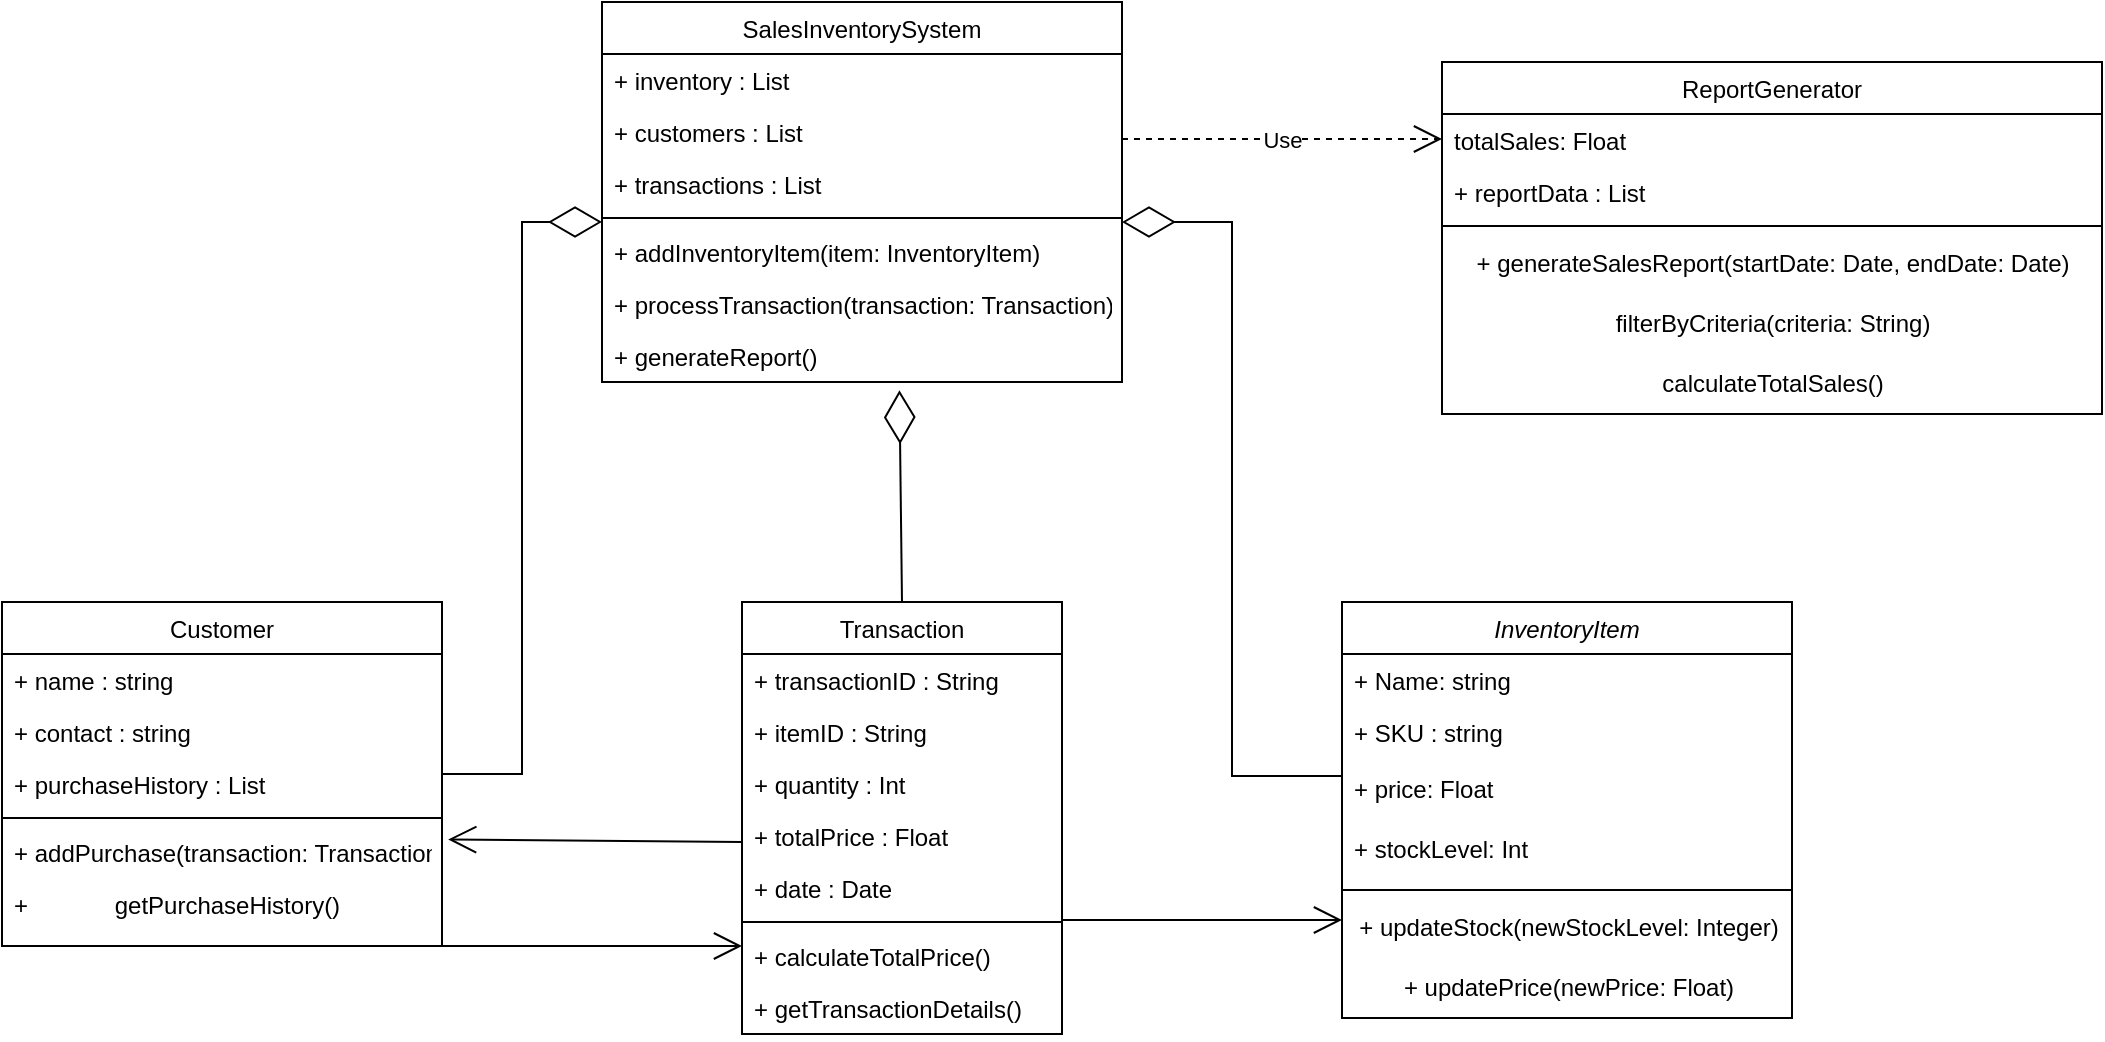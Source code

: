 <mxfile version="21.1.2" type="device">
  <diagram id="C5RBs43oDa-KdzZeNtuy" name="Page-1">
    <mxGraphModel dx="1949" dy="2160" grid="1" gridSize="10" guides="1" tooltips="1" connect="1" arrows="1" fold="1" page="1" pageScale="1" pageWidth="827" pageHeight="1169" math="0" shadow="0">
      <root>
        <mxCell id="WIyWlLk6GJQsqaUBKTNV-0" />
        <mxCell id="WIyWlLk6GJQsqaUBKTNV-1" parent="WIyWlLk6GJQsqaUBKTNV-0" />
        <mxCell id="JrtVNSeBOB1veDNRN-Ja-3" value="Customer" style="swimlane;fontStyle=0;align=center;verticalAlign=top;childLayout=stackLayout;horizontal=1;startSize=26;horizontalStack=0;resizeParent=1;resizeLast=0;collapsible=1;marginBottom=0;rounded=0;shadow=0;strokeWidth=1;" vertex="1" parent="WIyWlLk6GJQsqaUBKTNV-1">
          <mxGeometry x="10" y="-860" width="220" height="172" as="geometry">
            <mxRectangle x="340" y="380" width="170" height="26" as="alternateBounds" />
          </mxGeometry>
        </mxCell>
        <mxCell id="JrtVNSeBOB1veDNRN-Ja-4" value="+ name : string" style="text;align=left;verticalAlign=top;spacingLeft=4;spacingRight=4;overflow=hidden;rotatable=0;points=[[0,0.5],[1,0.5]];portConstraint=eastwest;" vertex="1" parent="JrtVNSeBOB1veDNRN-Ja-3">
          <mxGeometry y="26" width="220" height="26" as="geometry" />
        </mxCell>
        <mxCell id="JrtVNSeBOB1veDNRN-Ja-30" value="+ contact : string" style="text;align=left;verticalAlign=top;spacingLeft=4;spacingRight=4;overflow=hidden;rotatable=0;points=[[0,0.5],[1,0.5]];portConstraint=eastwest;" vertex="1" parent="JrtVNSeBOB1veDNRN-Ja-3">
          <mxGeometry y="52" width="220" height="26" as="geometry" />
        </mxCell>
        <mxCell id="JrtVNSeBOB1veDNRN-Ja-31" value="+ purchaseHistory : List" style="text;align=left;verticalAlign=top;spacingLeft=4;spacingRight=4;overflow=hidden;rotatable=0;points=[[0,0.5],[1,0.5]];portConstraint=eastwest;" vertex="1" parent="JrtVNSeBOB1veDNRN-Ja-3">
          <mxGeometry y="78" width="220" height="26" as="geometry" />
        </mxCell>
        <mxCell id="JrtVNSeBOB1veDNRN-Ja-5" value="" style="line;html=1;strokeWidth=1;align=left;verticalAlign=middle;spacingTop=-1;spacingLeft=3;spacingRight=3;rotatable=0;labelPosition=right;points=[];portConstraint=eastwest;" vertex="1" parent="JrtVNSeBOB1veDNRN-Ja-3">
          <mxGeometry y="104" width="220" height="8" as="geometry" />
        </mxCell>
        <mxCell id="JrtVNSeBOB1veDNRN-Ja-40" value="+ addPurchase(transaction: Transaction)" style="text;align=left;verticalAlign=top;spacingLeft=4;spacingRight=4;overflow=hidden;rotatable=0;points=[[0,0.5],[1,0.5]];portConstraint=eastwest;" vertex="1" parent="JrtVNSeBOB1veDNRN-Ja-3">
          <mxGeometry y="112" width="220" height="26" as="geometry" />
        </mxCell>
        <mxCell id="JrtVNSeBOB1veDNRN-Ja-41" value="+             getPurchaseHistory()" style="text;align=left;verticalAlign=top;spacingLeft=4;spacingRight=4;overflow=hidden;rotatable=0;points=[[0,0.5],[1,0.5]];portConstraint=eastwest;" vertex="1" parent="JrtVNSeBOB1veDNRN-Ja-3">
          <mxGeometry y="138" width="220" height="26" as="geometry" />
        </mxCell>
        <mxCell id="JrtVNSeBOB1veDNRN-Ja-6" value="InventoryItem" style="swimlane;fontStyle=2;align=center;verticalAlign=top;childLayout=stackLayout;horizontal=1;startSize=26;horizontalStack=0;resizeParent=1;resizeLast=0;collapsible=1;marginBottom=0;rounded=0;shadow=0;strokeWidth=1;" vertex="1" parent="WIyWlLk6GJQsqaUBKTNV-1">
          <mxGeometry x="680" y="-860" width="225" height="208" as="geometry">
            <mxRectangle x="230" y="140" width="160" height="26" as="alternateBounds" />
          </mxGeometry>
        </mxCell>
        <mxCell id="JrtVNSeBOB1veDNRN-Ja-7" value="+ Name: string" style="text;align=left;verticalAlign=top;spacingLeft=4;spacingRight=4;overflow=hidden;rotatable=0;points=[[0,0.5],[1,0.5]];portConstraint=eastwest;" vertex="1" parent="JrtVNSeBOB1veDNRN-Ja-6">
          <mxGeometry y="26" width="225" height="26" as="geometry" />
        </mxCell>
        <mxCell id="JrtVNSeBOB1veDNRN-Ja-8" value="+ SKU : string" style="text;align=left;verticalAlign=top;spacingLeft=4;spacingRight=4;overflow=hidden;rotatable=0;points=[[0,0.5],[1,0.5]];portConstraint=eastwest;rounded=0;shadow=0;html=0;" vertex="1" parent="JrtVNSeBOB1veDNRN-Ja-6">
          <mxGeometry y="52" width="225" height="28" as="geometry" />
        </mxCell>
        <mxCell id="JrtVNSeBOB1veDNRN-Ja-9" value="+ price: Float" style="text;align=left;verticalAlign=top;spacingLeft=4;spacingRight=4;overflow=hidden;rotatable=0;points=[[0,0.5],[1,0.5]];portConstraint=eastwest;rounded=0;shadow=0;html=0;" vertex="1" parent="JrtVNSeBOB1veDNRN-Ja-6">
          <mxGeometry y="80" width="225" height="30" as="geometry" />
        </mxCell>
        <mxCell id="JrtVNSeBOB1veDNRN-Ja-10" value="+ stockLevel: Int" style="text;align=left;verticalAlign=top;spacingLeft=4;spacingRight=4;overflow=hidden;rotatable=0;points=[[0,0.5],[1,0.5]];portConstraint=eastwest;" vertex="1" parent="JrtVNSeBOB1veDNRN-Ja-6">
          <mxGeometry y="110" width="225" height="30" as="geometry" />
        </mxCell>
        <mxCell id="JrtVNSeBOB1veDNRN-Ja-11" value="" style="line;html=1;strokeWidth=1;align=left;verticalAlign=middle;spacingTop=-1;spacingLeft=3;spacingRight=3;rotatable=0;labelPosition=right;points=[];portConstraint=eastwest;" vertex="1" parent="JrtVNSeBOB1veDNRN-Ja-6">
          <mxGeometry y="140" width="225" height="8" as="geometry" />
        </mxCell>
        <mxCell id="JrtVNSeBOB1veDNRN-Ja-38" value="+ updateStock(newStockLevel: Integer)" style="text;html=1;align=center;verticalAlign=middle;resizable=0;points=[];autosize=1;strokeColor=none;fillColor=none;" vertex="1" parent="JrtVNSeBOB1veDNRN-Ja-6">
          <mxGeometry y="148" width="225" height="30" as="geometry" />
        </mxCell>
        <mxCell id="JrtVNSeBOB1veDNRN-Ja-39" value="+ updatePrice(newPrice: Float)" style="text;html=1;align=center;verticalAlign=middle;resizable=0;points=[];autosize=1;strokeColor=none;fillColor=none;" vertex="1" parent="JrtVNSeBOB1veDNRN-Ja-6">
          <mxGeometry y="178" width="225" height="30" as="geometry" />
        </mxCell>
        <mxCell id="JrtVNSeBOB1veDNRN-Ja-12" value="SalesInventorySystem" style="swimlane;fontStyle=0;align=center;verticalAlign=top;childLayout=stackLayout;horizontal=1;startSize=26;horizontalStack=0;resizeParent=1;resizeLast=0;collapsible=1;marginBottom=0;rounded=0;shadow=0;strokeWidth=1;" vertex="1" parent="WIyWlLk6GJQsqaUBKTNV-1">
          <mxGeometry x="310" y="-1160" width="260" height="190" as="geometry">
            <mxRectangle x="550" y="140" width="160" height="26" as="alternateBounds" />
          </mxGeometry>
        </mxCell>
        <mxCell id="JrtVNSeBOB1veDNRN-Ja-13" value="+ inventory : List" style="text;align=left;verticalAlign=top;spacingLeft=4;spacingRight=4;overflow=hidden;rotatable=0;points=[[0,0.5],[1,0.5]];portConstraint=eastwest;" vertex="1" parent="JrtVNSeBOB1veDNRN-Ja-12">
          <mxGeometry y="26" width="260" height="26" as="geometry" />
        </mxCell>
        <mxCell id="JrtVNSeBOB1veDNRN-Ja-14" value="+ customers : List" style="text;align=left;verticalAlign=top;spacingLeft=4;spacingRight=4;overflow=hidden;rotatable=0;points=[[0,0.5],[1,0.5]];portConstraint=eastwest;rounded=0;shadow=0;html=0;" vertex="1" parent="JrtVNSeBOB1veDNRN-Ja-12">
          <mxGeometry y="52" width="260" height="26" as="geometry" />
        </mxCell>
        <mxCell id="JrtVNSeBOB1veDNRN-Ja-15" value="+ transactions : List" style="text;align=left;verticalAlign=top;spacingLeft=4;spacingRight=4;overflow=hidden;rotatable=0;points=[[0,0.5],[1,0.5]];portConstraint=eastwest;rounded=0;shadow=0;html=0;" vertex="1" parent="JrtVNSeBOB1veDNRN-Ja-12">
          <mxGeometry y="78" width="260" height="26" as="geometry" />
        </mxCell>
        <mxCell id="JrtVNSeBOB1veDNRN-Ja-18" value="" style="line;html=1;strokeWidth=1;align=left;verticalAlign=middle;spacingTop=-1;spacingLeft=3;spacingRight=3;rotatable=0;labelPosition=right;points=[];portConstraint=eastwest;" vertex="1" parent="JrtVNSeBOB1veDNRN-Ja-12">
          <mxGeometry y="104" width="260" height="8" as="geometry" />
        </mxCell>
        <mxCell id="JrtVNSeBOB1veDNRN-Ja-19" value="+ addInventoryItem(item: InventoryItem)" style="text;align=left;verticalAlign=top;spacingLeft=4;spacingRight=4;overflow=hidden;rotatable=0;points=[[0,0.5],[1,0.5]];portConstraint=eastwest;" vertex="1" parent="JrtVNSeBOB1veDNRN-Ja-12">
          <mxGeometry y="112" width="260" height="26" as="geometry" />
        </mxCell>
        <mxCell id="JrtVNSeBOB1veDNRN-Ja-20" value="+ processTransaction(transaction: Transaction)" style="text;align=left;verticalAlign=top;spacingLeft=4;spacingRight=4;overflow=hidden;rotatable=0;points=[[0,0.5],[1,0.5]];portConstraint=eastwest;" vertex="1" parent="JrtVNSeBOB1veDNRN-Ja-12">
          <mxGeometry y="138" width="260" height="26" as="geometry" />
        </mxCell>
        <mxCell id="JrtVNSeBOB1veDNRN-Ja-49" value="+ generateReport()" style="text;align=left;verticalAlign=top;spacingLeft=4;spacingRight=4;overflow=hidden;rotatable=0;points=[[0,0.5],[1,0.5]];portConstraint=eastwest;" vertex="1" parent="JrtVNSeBOB1veDNRN-Ja-12">
          <mxGeometry y="164" width="260" height="26" as="geometry" />
        </mxCell>
        <mxCell id="JrtVNSeBOB1veDNRN-Ja-21" value="ReportGenerator" style="swimlane;fontStyle=0;align=center;verticalAlign=top;childLayout=stackLayout;horizontal=1;startSize=26;horizontalStack=0;resizeParent=1;resizeLast=0;collapsible=1;marginBottom=0;rounded=0;shadow=0;strokeWidth=1;" vertex="1" parent="WIyWlLk6GJQsqaUBKTNV-1">
          <mxGeometry x="730" y="-1130" width="330" height="176" as="geometry">
            <mxRectangle x="130" y="380" width="160" height="26" as="alternateBounds" />
          </mxGeometry>
        </mxCell>
        <mxCell id="JrtVNSeBOB1veDNRN-Ja-22" value="totalSales: Float" style="text;align=left;verticalAlign=top;spacingLeft=4;spacingRight=4;overflow=hidden;rotatable=0;points=[[0,0.5],[1,0.5]];portConstraint=eastwest;" vertex="1" parent="JrtVNSeBOB1veDNRN-Ja-21">
          <mxGeometry y="26" width="330" height="26" as="geometry" />
        </mxCell>
        <mxCell id="JrtVNSeBOB1veDNRN-Ja-23" value="+ reportData : List" style="text;align=left;verticalAlign=top;spacingLeft=4;spacingRight=4;overflow=hidden;rotatable=0;points=[[0,0.5],[1,0.5]];portConstraint=eastwest;rounded=0;shadow=0;html=0;" vertex="1" parent="JrtVNSeBOB1veDNRN-Ja-21">
          <mxGeometry y="52" width="330" height="26" as="geometry" />
        </mxCell>
        <mxCell id="JrtVNSeBOB1veDNRN-Ja-24" value="" style="line;html=1;strokeWidth=1;align=left;verticalAlign=middle;spacingTop=-1;spacingLeft=3;spacingRight=3;rotatable=0;labelPosition=right;points=[];portConstraint=eastwest;" vertex="1" parent="JrtVNSeBOB1veDNRN-Ja-21">
          <mxGeometry y="78" width="330" height="8" as="geometry" />
        </mxCell>
        <mxCell id="JrtVNSeBOB1veDNRN-Ja-34" value="+ generateSalesReport(startDate: Date, endDate: Date)" style="text;html=1;align=center;verticalAlign=middle;resizable=0;points=[];autosize=1;strokeColor=none;fillColor=none;" vertex="1" parent="JrtVNSeBOB1veDNRN-Ja-21">
          <mxGeometry y="86" width="330" height="30" as="geometry" />
        </mxCell>
        <mxCell id="JrtVNSeBOB1veDNRN-Ja-46" value="filterByCriteria(criteria: String)" style="text;html=1;align=center;verticalAlign=middle;resizable=0;points=[];autosize=1;strokeColor=none;fillColor=none;" vertex="1" parent="JrtVNSeBOB1veDNRN-Ja-21">
          <mxGeometry y="116" width="330" height="30" as="geometry" />
        </mxCell>
        <mxCell id="JrtVNSeBOB1veDNRN-Ja-48" value="calculateTotalSales()" style="text;html=1;align=center;verticalAlign=middle;resizable=0;points=[];autosize=1;strokeColor=none;fillColor=none;" vertex="1" parent="JrtVNSeBOB1veDNRN-Ja-21">
          <mxGeometry y="146" width="330" height="30" as="geometry" />
        </mxCell>
        <mxCell id="JrtVNSeBOB1veDNRN-Ja-27" value="Transaction" style="swimlane;fontStyle=0;align=center;verticalAlign=top;childLayout=stackLayout;horizontal=1;startSize=26;horizontalStack=0;resizeParent=1;resizeLast=0;collapsible=1;marginBottom=0;rounded=0;shadow=0;strokeWidth=1;" vertex="1" parent="WIyWlLk6GJQsqaUBKTNV-1">
          <mxGeometry x="380" y="-860" width="160" height="216" as="geometry">
            <mxRectangle x="340" y="380" width="170" height="26" as="alternateBounds" />
          </mxGeometry>
        </mxCell>
        <mxCell id="JrtVNSeBOB1veDNRN-Ja-28" value="+ transactionID : String " style="text;align=left;verticalAlign=top;spacingLeft=4;spacingRight=4;overflow=hidden;rotatable=0;points=[[0,0.5],[1,0.5]];portConstraint=eastwest;" vertex="1" parent="JrtVNSeBOB1veDNRN-Ja-27">
          <mxGeometry y="26" width="160" height="26" as="geometry" />
        </mxCell>
        <mxCell id="JrtVNSeBOB1veDNRN-Ja-35" value="+ itemID : String" style="text;align=left;verticalAlign=top;spacingLeft=4;spacingRight=4;overflow=hidden;rotatable=0;points=[[0,0.5],[1,0.5]];portConstraint=eastwest;" vertex="1" parent="JrtVNSeBOB1veDNRN-Ja-27">
          <mxGeometry y="52" width="160" height="26" as="geometry" />
        </mxCell>
        <mxCell id="JrtVNSeBOB1veDNRN-Ja-36" value="+ quantity : Int" style="text;align=left;verticalAlign=top;spacingLeft=4;spacingRight=4;overflow=hidden;rotatable=0;points=[[0,0.5],[1,0.5]];portConstraint=eastwest;" vertex="1" parent="JrtVNSeBOB1veDNRN-Ja-27">
          <mxGeometry y="78" width="160" height="26" as="geometry" />
        </mxCell>
        <mxCell id="JrtVNSeBOB1veDNRN-Ja-37" value="+ totalPrice : Float" style="text;align=left;verticalAlign=top;spacingLeft=4;spacingRight=4;overflow=hidden;rotatable=0;points=[[0,0.5],[1,0.5]];portConstraint=eastwest;" vertex="1" parent="JrtVNSeBOB1veDNRN-Ja-27">
          <mxGeometry y="104" width="160" height="26" as="geometry" />
        </mxCell>
        <mxCell id="JrtVNSeBOB1veDNRN-Ja-42" value="+ date : Date" style="text;align=left;verticalAlign=top;spacingLeft=4;spacingRight=4;overflow=hidden;rotatable=0;points=[[0,0.5],[1,0.5]];portConstraint=eastwest;" vertex="1" parent="JrtVNSeBOB1veDNRN-Ja-27">
          <mxGeometry y="130" width="160" height="26" as="geometry" />
        </mxCell>
        <mxCell id="JrtVNSeBOB1veDNRN-Ja-45" value="" style="line;html=1;strokeWidth=1;align=left;verticalAlign=middle;spacingTop=-1;spacingLeft=3;spacingRight=3;rotatable=0;labelPosition=right;points=[];portConstraint=eastwest;" vertex="1" parent="JrtVNSeBOB1veDNRN-Ja-27">
          <mxGeometry y="156" width="160" height="8" as="geometry" />
        </mxCell>
        <mxCell id="JrtVNSeBOB1veDNRN-Ja-43" value="+ calculateTotalPrice()" style="text;align=left;verticalAlign=top;spacingLeft=4;spacingRight=4;overflow=hidden;rotatable=0;points=[[0,0.5],[1,0.5]];portConstraint=eastwest;" vertex="1" parent="JrtVNSeBOB1veDNRN-Ja-27">
          <mxGeometry y="164" width="160" height="26" as="geometry" />
        </mxCell>
        <mxCell id="JrtVNSeBOB1veDNRN-Ja-44" value="+ getTransactionDetails()" style="text;align=left;verticalAlign=top;spacingLeft=4;spacingRight=4;overflow=hidden;rotatable=0;points=[[0,0.5],[1,0.5]];portConstraint=eastwest;" vertex="1" parent="JrtVNSeBOB1veDNRN-Ja-27">
          <mxGeometry y="190" width="160" height="26" as="geometry" />
        </mxCell>
        <mxCell id="JrtVNSeBOB1veDNRN-Ja-51" value="" style="endArrow=open;endFill=1;endSize=12;html=1;rounded=0;" edge="1" parent="WIyWlLk6GJQsqaUBKTNV-1">
          <mxGeometry width="160" relative="1" as="geometry">
            <mxPoint x="230" y="-688" as="sourcePoint" />
            <mxPoint x="380" y="-688" as="targetPoint" />
          </mxGeometry>
        </mxCell>
        <mxCell id="JrtVNSeBOB1veDNRN-Ja-53" value="" style="endArrow=open;endFill=1;endSize=12;html=1;rounded=0;entryX=1.014;entryY=0.258;entryDx=0;entryDy=0;entryPerimeter=0;" edge="1" parent="WIyWlLk6GJQsqaUBKTNV-1" target="JrtVNSeBOB1veDNRN-Ja-40">
          <mxGeometry width="160" relative="1" as="geometry">
            <mxPoint x="380" y="-740" as="sourcePoint" />
            <mxPoint x="240" y="-740" as="targetPoint" />
          </mxGeometry>
        </mxCell>
        <mxCell id="JrtVNSeBOB1veDNRN-Ja-55" value="" style="endArrow=diamondThin;endFill=0;endSize=24;html=1;rounded=0;entryX=0;entryY=-0.077;entryDx=0;entryDy=0;entryPerimeter=0;edgeStyle=elbowEdgeStyle;" edge="1" parent="WIyWlLk6GJQsqaUBKTNV-1" source="JrtVNSeBOB1veDNRN-Ja-3" target="JrtVNSeBOB1veDNRN-Ja-19">
          <mxGeometry width="160" relative="1" as="geometry">
            <mxPoint x="70" y="-600" as="sourcePoint" />
            <mxPoint x="-49" y="-368" as="targetPoint" />
          </mxGeometry>
        </mxCell>
        <mxCell id="JrtVNSeBOB1veDNRN-Ja-58" value="" style="endArrow=diamondThin;endFill=0;endSize=24;html=1;rounded=0;entryX=0;entryY=-0.077;entryDx=0;entryDy=0;entryPerimeter=0;edgeStyle=elbowEdgeStyle;" edge="1" parent="WIyWlLk6GJQsqaUBKTNV-1">
          <mxGeometry width="160" relative="1" as="geometry">
            <mxPoint x="680" y="-773" as="sourcePoint" />
            <mxPoint x="570" y="-1050" as="targetPoint" />
          </mxGeometry>
        </mxCell>
        <mxCell id="JrtVNSeBOB1veDNRN-Ja-57" value="Use" style="endArrow=open;endSize=12;dashed=1;html=1;rounded=0;" edge="1" parent="WIyWlLk6GJQsqaUBKTNV-1">
          <mxGeometry width="160" relative="1" as="geometry">
            <mxPoint x="570" y="-1091.5" as="sourcePoint" />
            <mxPoint x="730" y="-1091.5" as="targetPoint" />
          </mxGeometry>
        </mxCell>
        <mxCell id="JrtVNSeBOB1veDNRN-Ja-59" value="" style="endArrow=open;endFill=1;endSize=12;html=1;rounded=0;" edge="1" parent="WIyWlLk6GJQsqaUBKTNV-1">
          <mxGeometry width="160" relative="1" as="geometry">
            <mxPoint x="540" y="-701" as="sourcePoint" />
            <mxPoint x="680" y="-701" as="targetPoint" />
          </mxGeometry>
        </mxCell>
        <mxCell id="JrtVNSeBOB1veDNRN-Ja-61" value="" style="endArrow=diamondThin;endFill=0;endSize=24;html=1;rounded=0;exitX=0.5;exitY=0;exitDx=0;exitDy=0;entryX=0.572;entryY=1.159;entryDx=0;entryDy=0;entryPerimeter=0;" edge="1" parent="WIyWlLk6GJQsqaUBKTNV-1" source="JrtVNSeBOB1veDNRN-Ja-27" target="JrtVNSeBOB1veDNRN-Ja-49">
          <mxGeometry width="160" relative="1" as="geometry">
            <mxPoint x="450" y="-910" as="sourcePoint" />
            <mxPoint x="560" y="-910" as="targetPoint" />
          </mxGeometry>
        </mxCell>
      </root>
    </mxGraphModel>
  </diagram>
</mxfile>
